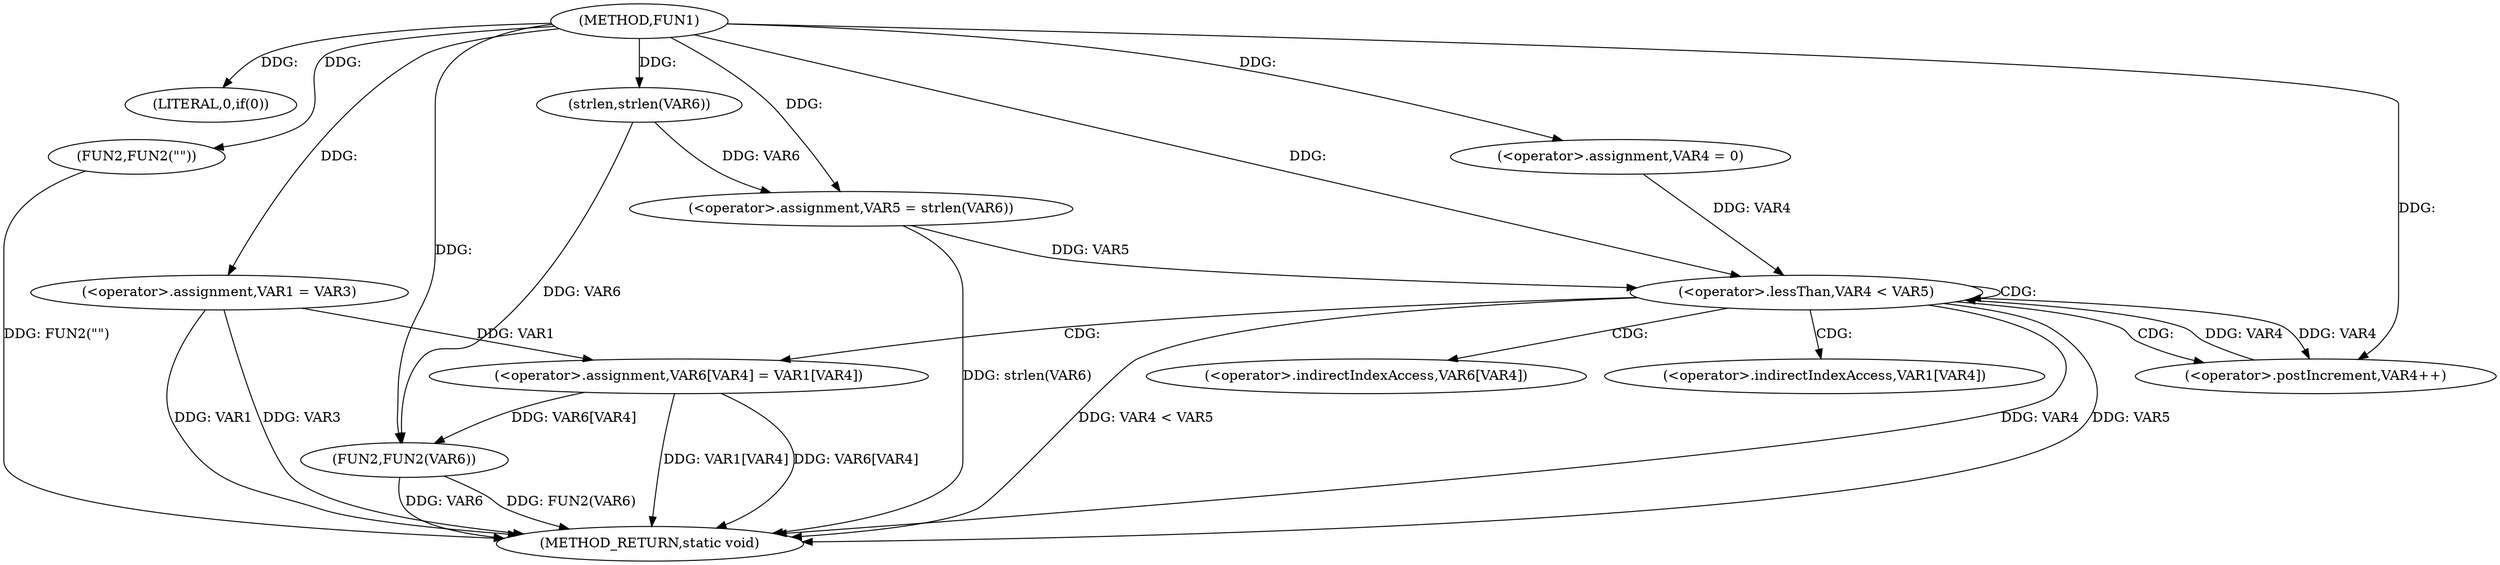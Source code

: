 digraph FUN1 {  
"1000100" [label = "(METHOD,FUN1)" ]
"1000142" [label = "(METHOD_RETURN,static void)" ]
"1000106" [label = "(LITERAL,0,if(0))" ]
"1000108" [label = "(FUN2,FUN2(\"\"))" ]
"1000112" [label = "(<operator>.assignment,VAR1 = VAR3)" ]
"1000119" [label = "(<operator>.assignment,VAR5 = strlen(VAR6))" ]
"1000121" [label = "(strlen,strlen(VAR6))" ]
"1000124" [label = "(<operator>.assignment,VAR4 = 0)" ]
"1000127" [label = "(<operator>.lessThan,VAR4 < VAR5)" ]
"1000130" [label = "(<operator>.postIncrement,VAR4++)" ]
"1000133" [label = "(<operator>.assignment,VAR6[VAR4] = VAR1[VAR4])" ]
"1000140" [label = "(FUN2,FUN2(VAR6))" ]
"1000134" [label = "(<operator>.indirectIndexAccess,VAR6[VAR4])" ]
"1000137" [label = "(<operator>.indirectIndexAccess,VAR1[VAR4])" ]
  "1000108" -> "1000142"  [ label = "DDG: FUN2(\"\")"] 
  "1000112" -> "1000142"  [ label = "DDG: VAR3"] 
  "1000140" -> "1000142"  [ label = "DDG: VAR6"] 
  "1000140" -> "1000142"  [ label = "DDG: FUN2(VAR6)"] 
  "1000119" -> "1000142"  [ label = "DDG: strlen(VAR6)"] 
  "1000127" -> "1000142"  [ label = "DDG: VAR4 < VAR5"] 
  "1000112" -> "1000142"  [ label = "DDG: VAR1"] 
  "1000127" -> "1000142"  [ label = "DDG: VAR4"] 
  "1000133" -> "1000142"  [ label = "DDG: VAR1[VAR4]"] 
  "1000127" -> "1000142"  [ label = "DDG: VAR5"] 
  "1000133" -> "1000142"  [ label = "DDG: VAR6[VAR4]"] 
  "1000100" -> "1000106"  [ label = "DDG: "] 
  "1000100" -> "1000108"  [ label = "DDG: "] 
  "1000100" -> "1000112"  [ label = "DDG: "] 
  "1000121" -> "1000119"  [ label = "DDG: VAR6"] 
  "1000100" -> "1000119"  [ label = "DDG: "] 
  "1000100" -> "1000121"  [ label = "DDG: "] 
  "1000100" -> "1000124"  [ label = "DDG: "] 
  "1000124" -> "1000127"  [ label = "DDG: VAR4"] 
  "1000130" -> "1000127"  [ label = "DDG: VAR4"] 
  "1000100" -> "1000127"  [ label = "DDG: "] 
  "1000119" -> "1000127"  [ label = "DDG: VAR5"] 
  "1000127" -> "1000130"  [ label = "DDG: VAR4"] 
  "1000100" -> "1000130"  [ label = "DDG: "] 
  "1000112" -> "1000133"  [ label = "DDG: VAR1"] 
  "1000133" -> "1000140"  [ label = "DDG: VAR6[VAR4]"] 
  "1000121" -> "1000140"  [ label = "DDG: VAR6"] 
  "1000100" -> "1000140"  [ label = "DDG: "] 
  "1000127" -> "1000137"  [ label = "CDG: "] 
  "1000127" -> "1000130"  [ label = "CDG: "] 
  "1000127" -> "1000133"  [ label = "CDG: "] 
  "1000127" -> "1000127"  [ label = "CDG: "] 
  "1000127" -> "1000134"  [ label = "CDG: "] 
}
